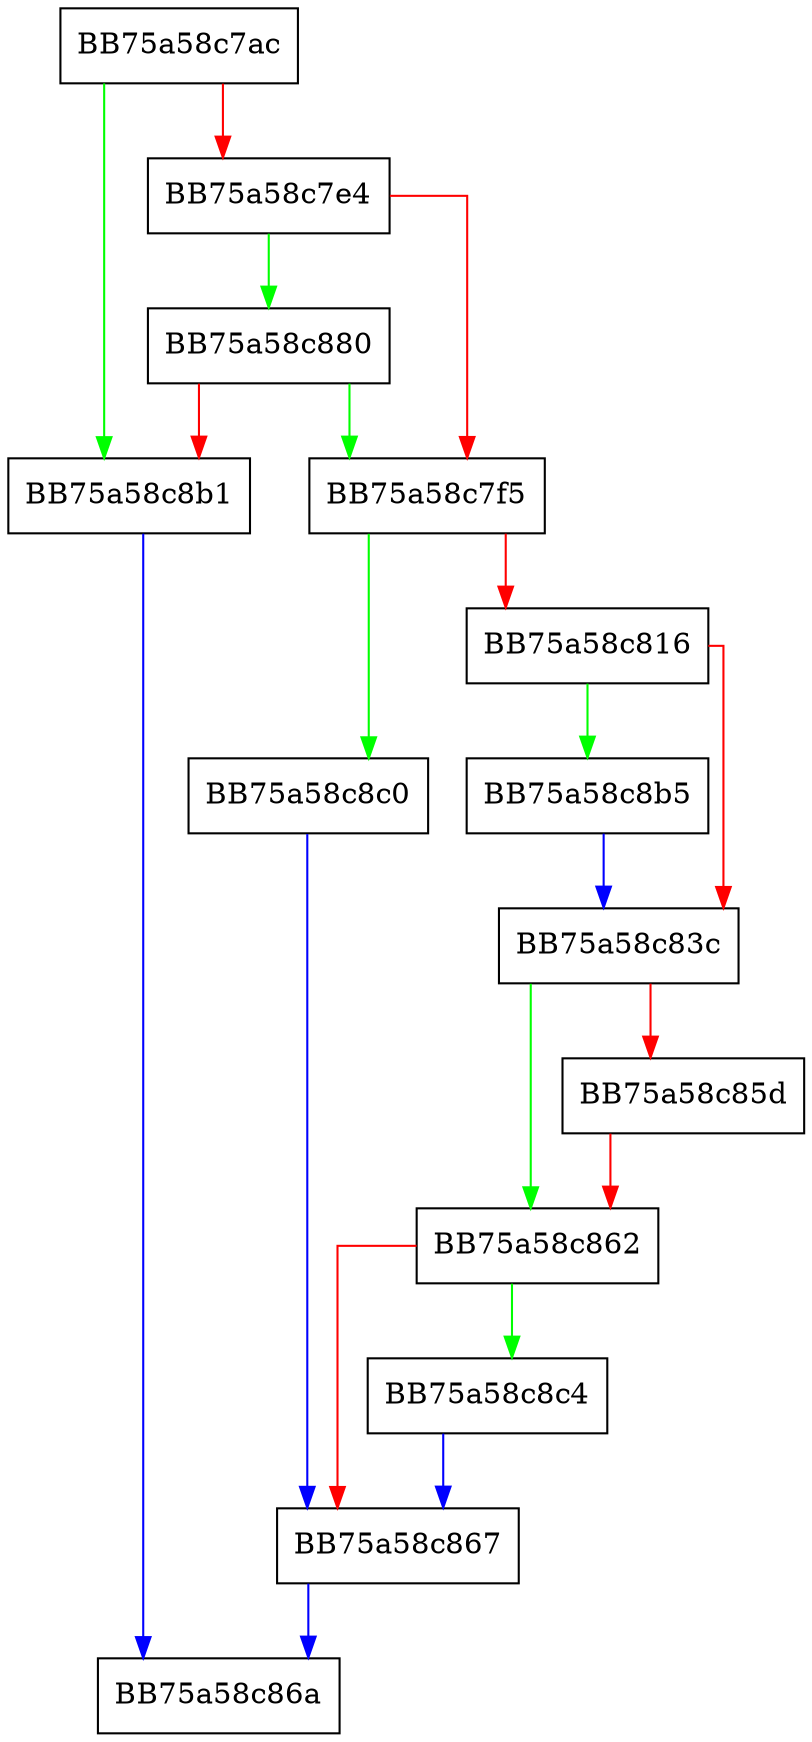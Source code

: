 digraph Alloc {
  node [shape="box"];
  graph [splines=ortho];
  BB75a58c7ac -> BB75a58c8b1 [color="green"];
  BB75a58c7ac -> BB75a58c7e4 [color="red"];
  BB75a58c7e4 -> BB75a58c880 [color="green"];
  BB75a58c7e4 -> BB75a58c7f5 [color="red"];
  BB75a58c7f5 -> BB75a58c8c0 [color="green"];
  BB75a58c7f5 -> BB75a58c816 [color="red"];
  BB75a58c816 -> BB75a58c8b5 [color="green"];
  BB75a58c816 -> BB75a58c83c [color="red"];
  BB75a58c83c -> BB75a58c862 [color="green"];
  BB75a58c83c -> BB75a58c85d [color="red"];
  BB75a58c85d -> BB75a58c862 [color="red"];
  BB75a58c862 -> BB75a58c8c4 [color="green"];
  BB75a58c862 -> BB75a58c867 [color="red"];
  BB75a58c867 -> BB75a58c86a [color="blue"];
  BB75a58c880 -> BB75a58c7f5 [color="green"];
  BB75a58c880 -> BB75a58c8b1 [color="red"];
  BB75a58c8b1 -> BB75a58c86a [color="blue"];
  BB75a58c8b5 -> BB75a58c83c [color="blue"];
  BB75a58c8c0 -> BB75a58c867 [color="blue"];
  BB75a58c8c4 -> BB75a58c867 [color="blue"];
}